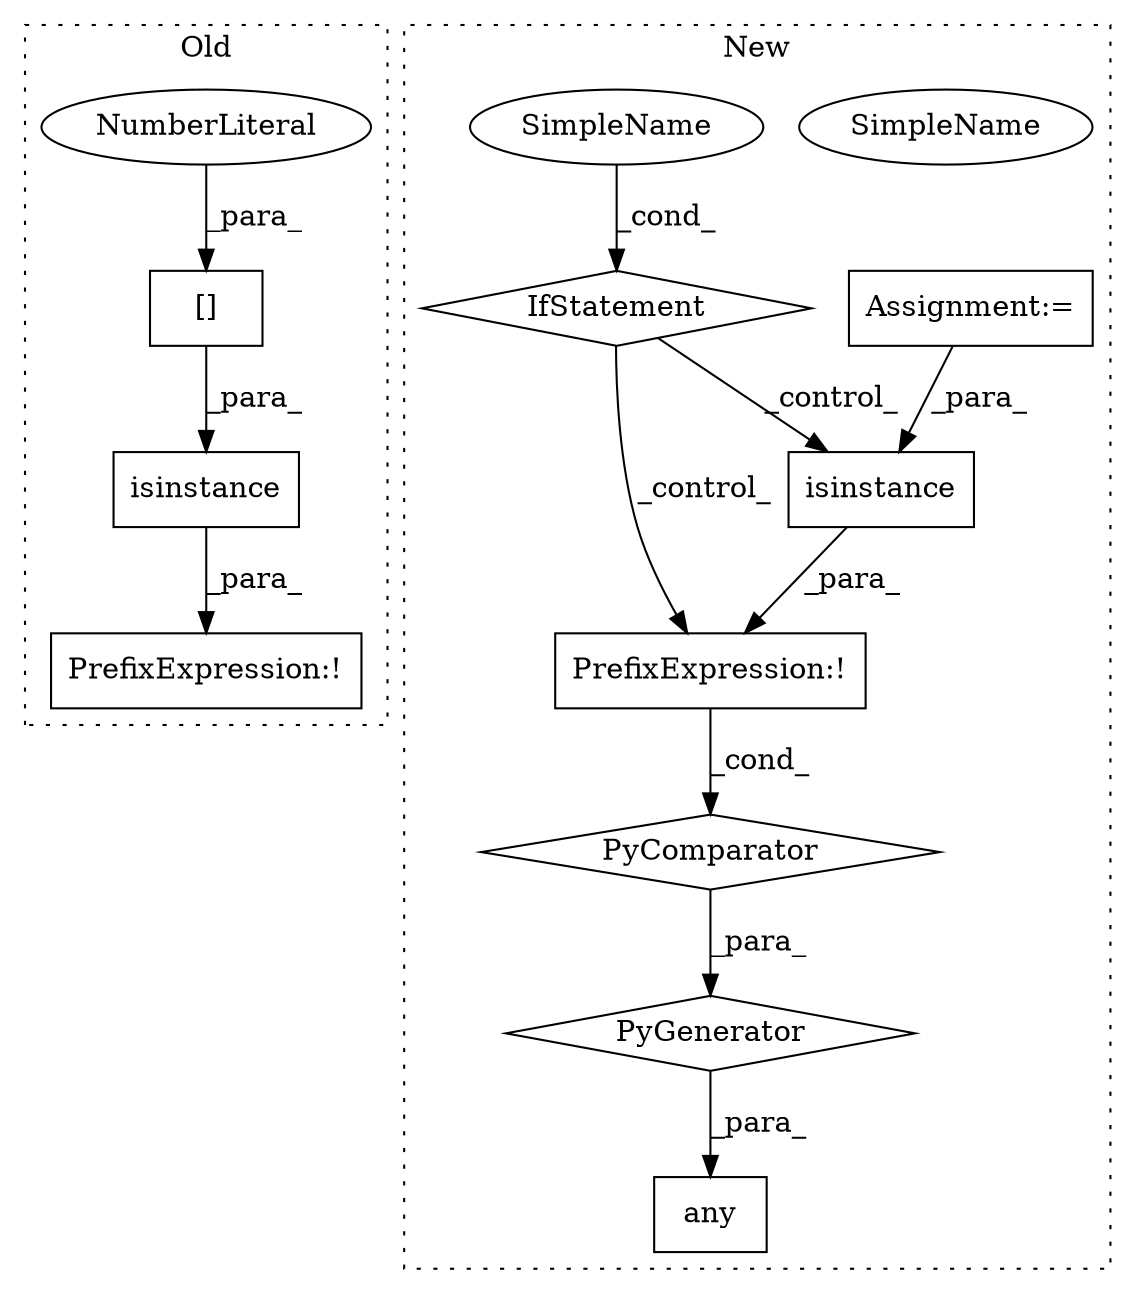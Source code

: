 digraph G {
subgraph cluster0 {
1 [label="isinstance" a="32" s="1240,1279" l="11,1" shape="box"];
9 [label="[]" a="2" s="1251,1257" l="5,1" shape="box"];
10 [label="NumberLiteral" a="34" s="1256" l="1" shape="ellipse"];
11 [label="PrefixExpression:!" a="38" s="1239" l="1" shape="box"];
label = "Old";
style="dotted";
}
subgraph cluster1 {
2 [label="any" a="32" s="1239,1383" l="15,-3" shape="box"];
3 [label="Assignment:=" a="7" s="1355" l="22" shape="box"];
4 [label="PyComparator" a="113" s="1355" l="22" shape="diamond"];
5 [label="PyGenerator" a="107" s="1254" l="129" shape="diamond"];
6 [label="isinstance" a="32" s="1255,1290" l="11,1" shape="box"];
7 [label="SimpleName" a="42" s="1372" l="5" shape="ellipse"];
8 [label="IfStatement" a="25" s="1355" l="22" shape="diamond"];
12 [label="PrefixExpression:!" a="38" s="1254" l="1" shape="box"];
13 [label="SimpleName" a="42" s="1372" l="5" shape="ellipse"];
label = "New";
style="dotted";
}
1 -> 11 [label="_para_"];
3 -> 6 [label="_para_"];
4 -> 5 [label="_para_"];
5 -> 2 [label="_para_"];
6 -> 12 [label="_para_"];
8 -> 6 [label="_control_"];
8 -> 12 [label="_control_"];
9 -> 1 [label="_para_"];
10 -> 9 [label="_para_"];
12 -> 4 [label="_cond_"];
13 -> 8 [label="_cond_"];
}